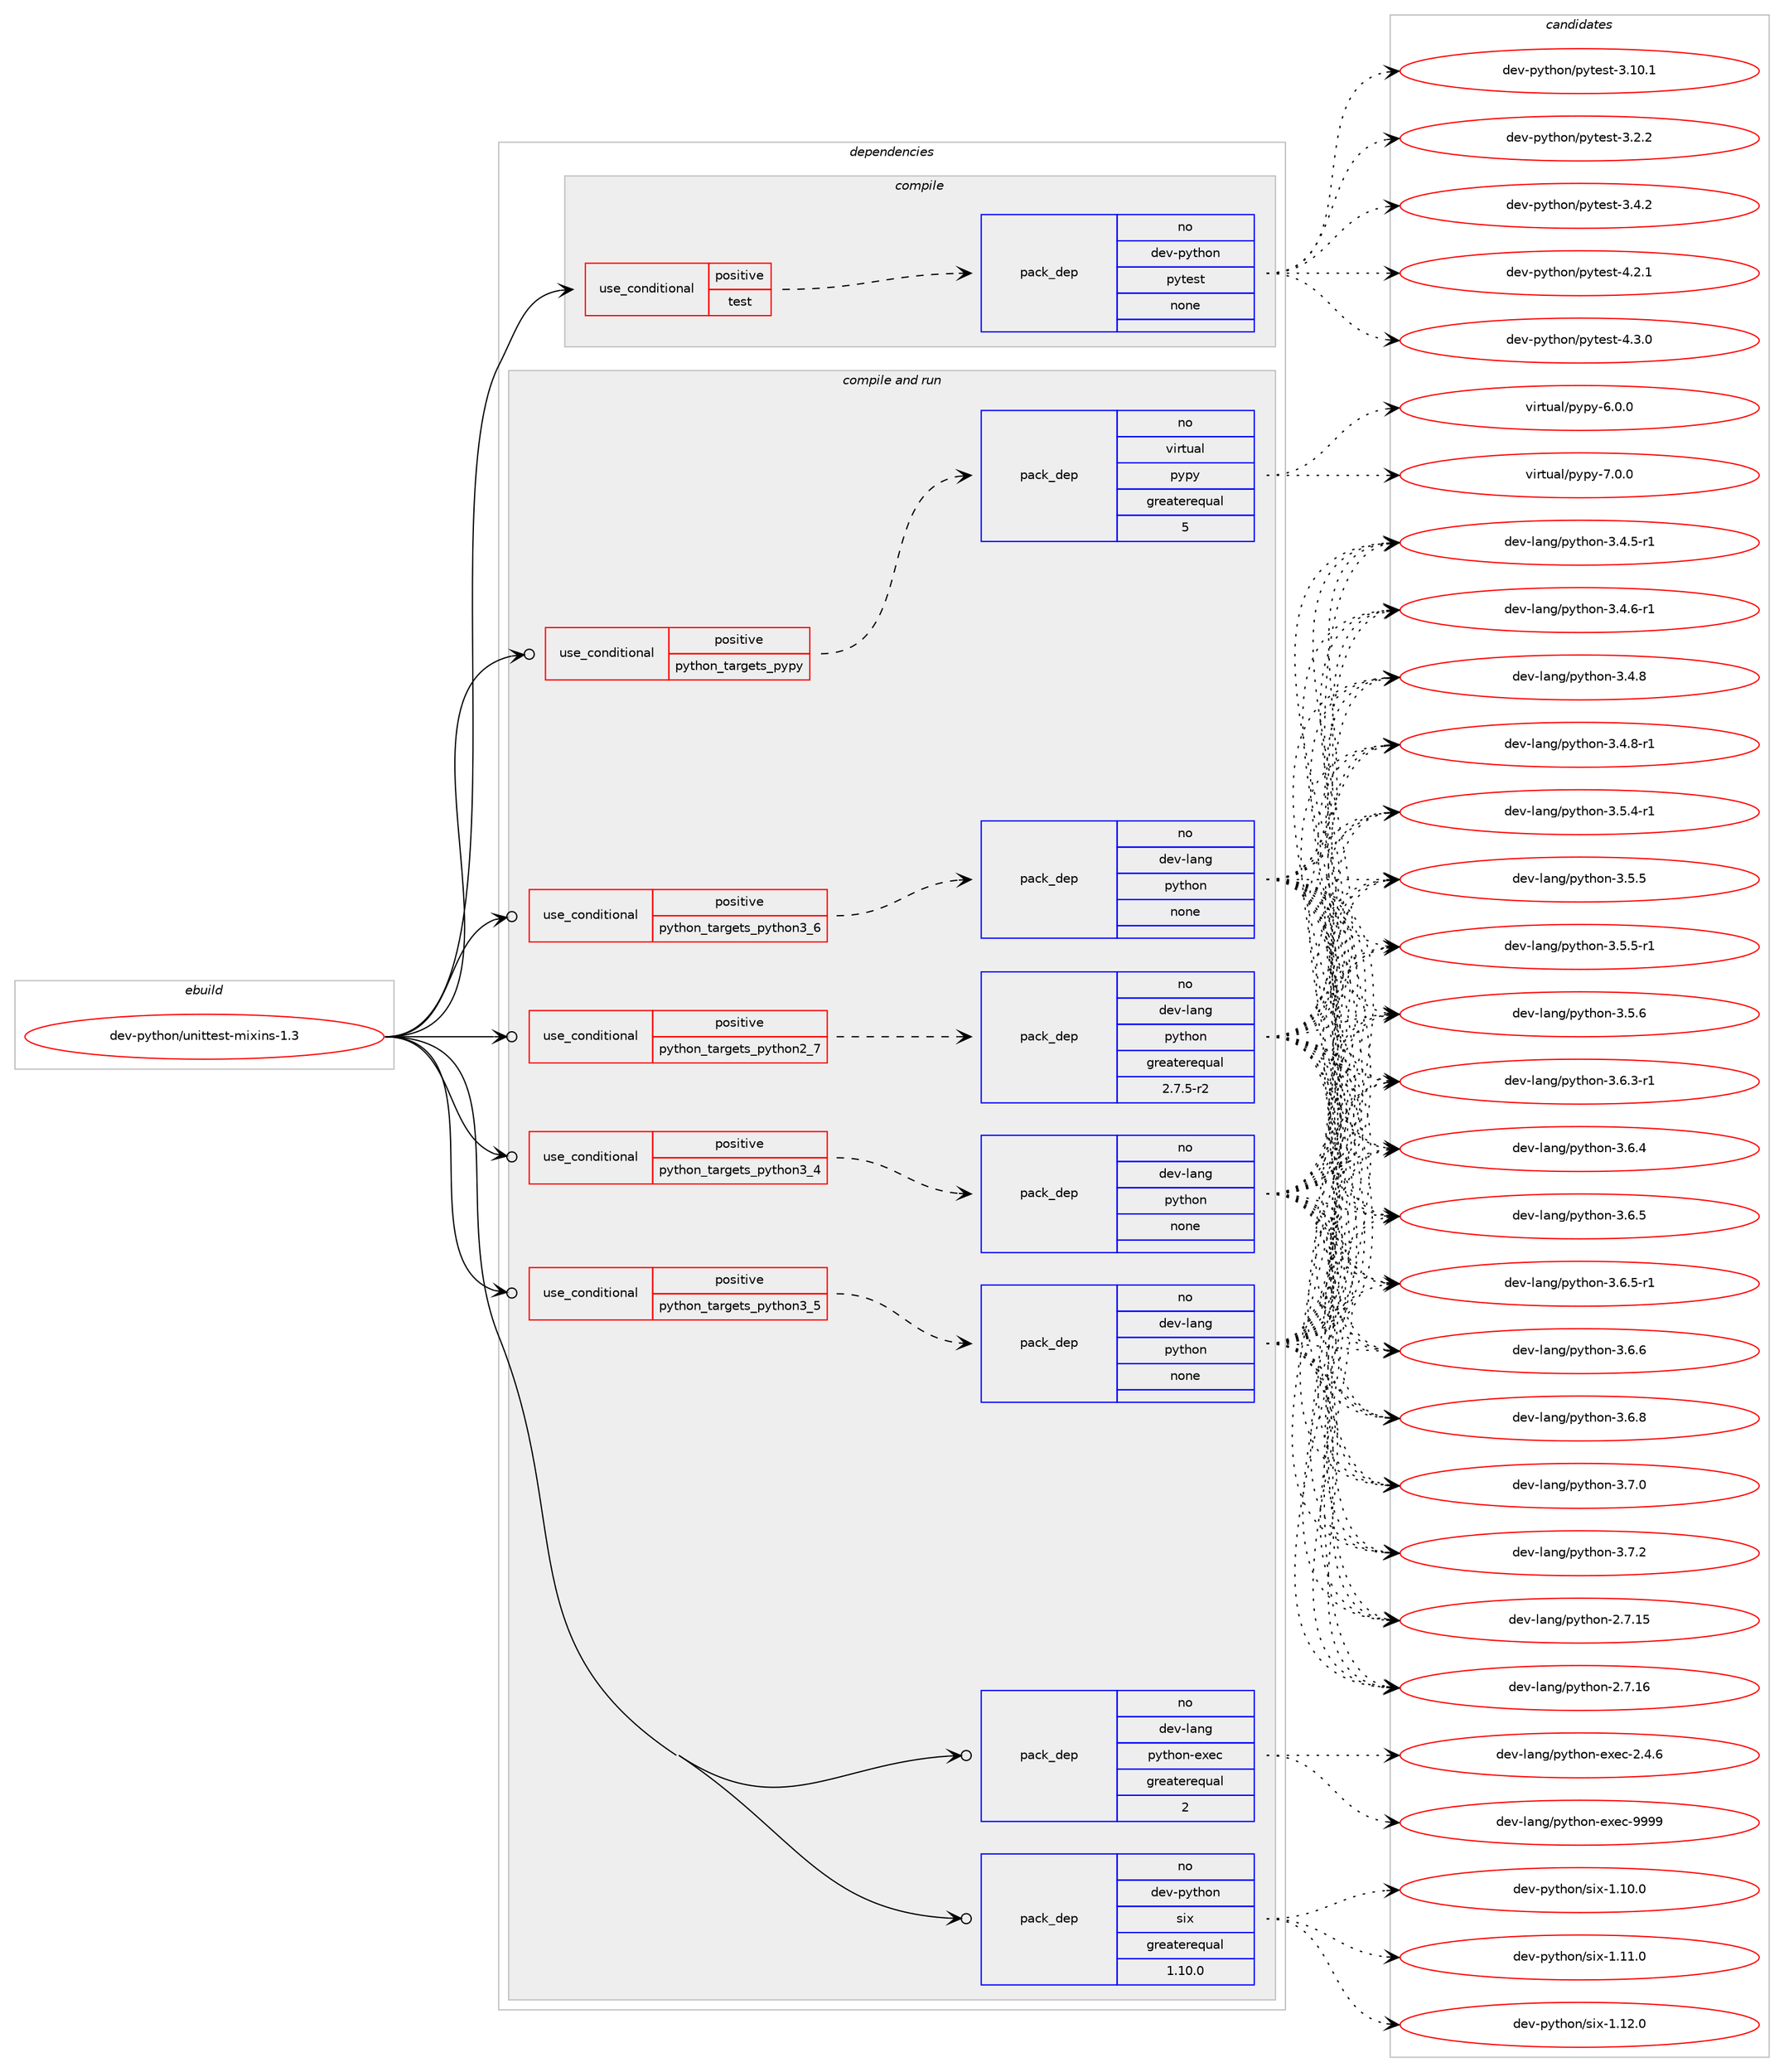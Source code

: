 digraph prolog {

# *************
# Graph options
# *************

newrank=true;
concentrate=true;
compound=true;
graph [rankdir=LR,fontname=Helvetica,fontsize=10,ranksep=1.5];#, ranksep=2.5, nodesep=0.2];
edge  [arrowhead=vee];
node  [fontname=Helvetica,fontsize=10];

# **********
# The ebuild
# **********

subgraph cluster_leftcol {
color=gray;
rank=same;
label=<<i>ebuild</i>>;
id [label="dev-python/unittest-mixins-1.3", color=red, width=4, href="../dev-python/unittest-mixins-1.3.svg"];
}

# ****************
# The dependencies
# ****************

subgraph cluster_midcol {
color=gray;
label=<<i>dependencies</i>>;
subgraph cluster_compile {
fillcolor="#eeeeee";
style=filled;
label=<<i>compile</i>>;
subgraph cond386268 {
dependency1446296 [label=<<TABLE BORDER="0" CELLBORDER="1" CELLSPACING="0" CELLPADDING="4"><TR><TD ROWSPAN="3" CELLPADDING="10">use_conditional</TD></TR><TR><TD>positive</TD></TR><TR><TD>test</TD></TR></TABLE>>, shape=none, color=red];
subgraph pack1036659 {
dependency1446297 [label=<<TABLE BORDER="0" CELLBORDER="1" CELLSPACING="0" CELLPADDING="4" WIDTH="220"><TR><TD ROWSPAN="6" CELLPADDING="30">pack_dep</TD></TR><TR><TD WIDTH="110">no</TD></TR><TR><TD>dev-python</TD></TR><TR><TD>pytest</TD></TR><TR><TD>none</TD></TR><TR><TD></TD></TR></TABLE>>, shape=none, color=blue];
}
dependency1446296:e -> dependency1446297:w [weight=20,style="dashed",arrowhead="vee"];
}
id:e -> dependency1446296:w [weight=20,style="solid",arrowhead="vee"];
}
subgraph cluster_compileandrun {
fillcolor="#eeeeee";
style=filled;
label=<<i>compile and run</i>>;
subgraph cond386269 {
dependency1446298 [label=<<TABLE BORDER="0" CELLBORDER="1" CELLSPACING="0" CELLPADDING="4"><TR><TD ROWSPAN="3" CELLPADDING="10">use_conditional</TD></TR><TR><TD>positive</TD></TR><TR><TD>python_targets_pypy</TD></TR></TABLE>>, shape=none, color=red];
subgraph pack1036660 {
dependency1446299 [label=<<TABLE BORDER="0" CELLBORDER="1" CELLSPACING="0" CELLPADDING="4" WIDTH="220"><TR><TD ROWSPAN="6" CELLPADDING="30">pack_dep</TD></TR><TR><TD WIDTH="110">no</TD></TR><TR><TD>virtual</TD></TR><TR><TD>pypy</TD></TR><TR><TD>greaterequal</TD></TR><TR><TD>5</TD></TR></TABLE>>, shape=none, color=blue];
}
dependency1446298:e -> dependency1446299:w [weight=20,style="dashed",arrowhead="vee"];
}
id:e -> dependency1446298:w [weight=20,style="solid",arrowhead="odotvee"];
subgraph cond386270 {
dependency1446300 [label=<<TABLE BORDER="0" CELLBORDER="1" CELLSPACING="0" CELLPADDING="4"><TR><TD ROWSPAN="3" CELLPADDING="10">use_conditional</TD></TR><TR><TD>positive</TD></TR><TR><TD>python_targets_python2_7</TD></TR></TABLE>>, shape=none, color=red];
subgraph pack1036661 {
dependency1446301 [label=<<TABLE BORDER="0" CELLBORDER="1" CELLSPACING="0" CELLPADDING="4" WIDTH="220"><TR><TD ROWSPAN="6" CELLPADDING="30">pack_dep</TD></TR><TR><TD WIDTH="110">no</TD></TR><TR><TD>dev-lang</TD></TR><TR><TD>python</TD></TR><TR><TD>greaterequal</TD></TR><TR><TD>2.7.5-r2</TD></TR></TABLE>>, shape=none, color=blue];
}
dependency1446300:e -> dependency1446301:w [weight=20,style="dashed",arrowhead="vee"];
}
id:e -> dependency1446300:w [weight=20,style="solid",arrowhead="odotvee"];
subgraph cond386271 {
dependency1446302 [label=<<TABLE BORDER="0" CELLBORDER="1" CELLSPACING="0" CELLPADDING="4"><TR><TD ROWSPAN="3" CELLPADDING="10">use_conditional</TD></TR><TR><TD>positive</TD></TR><TR><TD>python_targets_python3_4</TD></TR></TABLE>>, shape=none, color=red];
subgraph pack1036662 {
dependency1446303 [label=<<TABLE BORDER="0" CELLBORDER="1" CELLSPACING="0" CELLPADDING="4" WIDTH="220"><TR><TD ROWSPAN="6" CELLPADDING="30">pack_dep</TD></TR><TR><TD WIDTH="110">no</TD></TR><TR><TD>dev-lang</TD></TR><TR><TD>python</TD></TR><TR><TD>none</TD></TR><TR><TD></TD></TR></TABLE>>, shape=none, color=blue];
}
dependency1446302:e -> dependency1446303:w [weight=20,style="dashed",arrowhead="vee"];
}
id:e -> dependency1446302:w [weight=20,style="solid",arrowhead="odotvee"];
subgraph cond386272 {
dependency1446304 [label=<<TABLE BORDER="0" CELLBORDER="1" CELLSPACING="0" CELLPADDING="4"><TR><TD ROWSPAN="3" CELLPADDING="10">use_conditional</TD></TR><TR><TD>positive</TD></TR><TR><TD>python_targets_python3_5</TD></TR></TABLE>>, shape=none, color=red];
subgraph pack1036663 {
dependency1446305 [label=<<TABLE BORDER="0" CELLBORDER="1" CELLSPACING="0" CELLPADDING="4" WIDTH="220"><TR><TD ROWSPAN="6" CELLPADDING="30">pack_dep</TD></TR><TR><TD WIDTH="110">no</TD></TR><TR><TD>dev-lang</TD></TR><TR><TD>python</TD></TR><TR><TD>none</TD></TR><TR><TD></TD></TR></TABLE>>, shape=none, color=blue];
}
dependency1446304:e -> dependency1446305:w [weight=20,style="dashed",arrowhead="vee"];
}
id:e -> dependency1446304:w [weight=20,style="solid",arrowhead="odotvee"];
subgraph cond386273 {
dependency1446306 [label=<<TABLE BORDER="0" CELLBORDER="1" CELLSPACING="0" CELLPADDING="4"><TR><TD ROWSPAN="3" CELLPADDING="10">use_conditional</TD></TR><TR><TD>positive</TD></TR><TR><TD>python_targets_python3_6</TD></TR></TABLE>>, shape=none, color=red];
subgraph pack1036664 {
dependency1446307 [label=<<TABLE BORDER="0" CELLBORDER="1" CELLSPACING="0" CELLPADDING="4" WIDTH="220"><TR><TD ROWSPAN="6" CELLPADDING="30">pack_dep</TD></TR><TR><TD WIDTH="110">no</TD></TR><TR><TD>dev-lang</TD></TR><TR><TD>python</TD></TR><TR><TD>none</TD></TR><TR><TD></TD></TR></TABLE>>, shape=none, color=blue];
}
dependency1446306:e -> dependency1446307:w [weight=20,style="dashed",arrowhead="vee"];
}
id:e -> dependency1446306:w [weight=20,style="solid",arrowhead="odotvee"];
subgraph pack1036665 {
dependency1446308 [label=<<TABLE BORDER="0" CELLBORDER="1" CELLSPACING="0" CELLPADDING="4" WIDTH="220"><TR><TD ROWSPAN="6" CELLPADDING="30">pack_dep</TD></TR><TR><TD WIDTH="110">no</TD></TR><TR><TD>dev-lang</TD></TR><TR><TD>python-exec</TD></TR><TR><TD>greaterequal</TD></TR><TR><TD>2</TD></TR></TABLE>>, shape=none, color=blue];
}
id:e -> dependency1446308:w [weight=20,style="solid",arrowhead="odotvee"];
subgraph pack1036666 {
dependency1446309 [label=<<TABLE BORDER="0" CELLBORDER="1" CELLSPACING="0" CELLPADDING="4" WIDTH="220"><TR><TD ROWSPAN="6" CELLPADDING="30">pack_dep</TD></TR><TR><TD WIDTH="110">no</TD></TR><TR><TD>dev-python</TD></TR><TR><TD>six</TD></TR><TR><TD>greaterequal</TD></TR><TR><TD>1.10.0</TD></TR></TABLE>>, shape=none, color=blue];
}
id:e -> dependency1446309:w [weight=20,style="solid",arrowhead="odotvee"];
}
subgraph cluster_run {
fillcolor="#eeeeee";
style=filled;
label=<<i>run</i>>;
}
}

# **************
# The candidates
# **************

subgraph cluster_choices {
rank=same;
color=gray;
label=<<i>candidates</i>>;

subgraph choice1036659 {
color=black;
nodesep=1;
choice100101118451121211161041111104711212111610111511645514649484649 [label="dev-python/pytest-3.10.1", color=red, width=4,href="../dev-python/pytest-3.10.1.svg"];
choice1001011184511212111610411111047112121116101115116455146504650 [label="dev-python/pytest-3.2.2", color=red, width=4,href="../dev-python/pytest-3.2.2.svg"];
choice1001011184511212111610411111047112121116101115116455146524650 [label="dev-python/pytest-3.4.2", color=red, width=4,href="../dev-python/pytest-3.4.2.svg"];
choice1001011184511212111610411111047112121116101115116455246504649 [label="dev-python/pytest-4.2.1", color=red, width=4,href="../dev-python/pytest-4.2.1.svg"];
choice1001011184511212111610411111047112121116101115116455246514648 [label="dev-python/pytest-4.3.0", color=red, width=4,href="../dev-python/pytest-4.3.0.svg"];
dependency1446297:e -> choice100101118451121211161041111104711212111610111511645514649484649:w [style=dotted,weight="100"];
dependency1446297:e -> choice1001011184511212111610411111047112121116101115116455146504650:w [style=dotted,weight="100"];
dependency1446297:e -> choice1001011184511212111610411111047112121116101115116455146524650:w [style=dotted,weight="100"];
dependency1446297:e -> choice1001011184511212111610411111047112121116101115116455246504649:w [style=dotted,weight="100"];
dependency1446297:e -> choice1001011184511212111610411111047112121116101115116455246514648:w [style=dotted,weight="100"];
}
subgraph choice1036660 {
color=black;
nodesep=1;
choice1181051141161179710847112121112121455446484648 [label="virtual/pypy-6.0.0", color=red, width=4,href="../virtual/pypy-6.0.0.svg"];
choice1181051141161179710847112121112121455546484648 [label="virtual/pypy-7.0.0", color=red, width=4,href="../virtual/pypy-7.0.0.svg"];
dependency1446299:e -> choice1181051141161179710847112121112121455446484648:w [style=dotted,weight="100"];
dependency1446299:e -> choice1181051141161179710847112121112121455546484648:w [style=dotted,weight="100"];
}
subgraph choice1036661 {
color=black;
nodesep=1;
choice10010111845108971101034711212111610411111045504655464953 [label="dev-lang/python-2.7.15", color=red, width=4,href="../dev-lang/python-2.7.15.svg"];
choice10010111845108971101034711212111610411111045504655464954 [label="dev-lang/python-2.7.16", color=red, width=4,href="../dev-lang/python-2.7.16.svg"];
choice1001011184510897110103471121211161041111104551465246534511449 [label="dev-lang/python-3.4.5-r1", color=red, width=4,href="../dev-lang/python-3.4.5-r1.svg"];
choice1001011184510897110103471121211161041111104551465246544511449 [label="dev-lang/python-3.4.6-r1", color=red, width=4,href="../dev-lang/python-3.4.6-r1.svg"];
choice100101118451089711010347112121116104111110455146524656 [label="dev-lang/python-3.4.8", color=red, width=4,href="../dev-lang/python-3.4.8.svg"];
choice1001011184510897110103471121211161041111104551465246564511449 [label="dev-lang/python-3.4.8-r1", color=red, width=4,href="../dev-lang/python-3.4.8-r1.svg"];
choice1001011184510897110103471121211161041111104551465346524511449 [label="dev-lang/python-3.5.4-r1", color=red, width=4,href="../dev-lang/python-3.5.4-r1.svg"];
choice100101118451089711010347112121116104111110455146534653 [label="dev-lang/python-3.5.5", color=red, width=4,href="../dev-lang/python-3.5.5.svg"];
choice1001011184510897110103471121211161041111104551465346534511449 [label="dev-lang/python-3.5.5-r1", color=red, width=4,href="../dev-lang/python-3.5.5-r1.svg"];
choice100101118451089711010347112121116104111110455146534654 [label="dev-lang/python-3.5.6", color=red, width=4,href="../dev-lang/python-3.5.6.svg"];
choice1001011184510897110103471121211161041111104551465446514511449 [label="dev-lang/python-3.6.3-r1", color=red, width=4,href="../dev-lang/python-3.6.3-r1.svg"];
choice100101118451089711010347112121116104111110455146544652 [label="dev-lang/python-3.6.4", color=red, width=4,href="../dev-lang/python-3.6.4.svg"];
choice100101118451089711010347112121116104111110455146544653 [label="dev-lang/python-3.6.5", color=red, width=4,href="../dev-lang/python-3.6.5.svg"];
choice1001011184510897110103471121211161041111104551465446534511449 [label="dev-lang/python-3.6.5-r1", color=red, width=4,href="../dev-lang/python-3.6.5-r1.svg"];
choice100101118451089711010347112121116104111110455146544654 [label="dev-lang/python-3.6.6", color=red, width=4,href="../dev-lang/python-3.6.6.svg"];
choice100101118451089711010347112121116104111110455146544656 [label="dev-lang/python-3.6.8", color=red, width=4,href="../dev-lang/python-3.6.8.svg"];
choice100101118451089711010347112121116104111110455146554648 [label="dev-lang/python-3.7.0", color=red, width=4,href="../dev-lang/python-3.7.0.svg"];
choice100101118451089711010347112121116104111110455146554650 [label="dev-lang/python-3.7.2", color=red, width=4,href="../dev-lang/python-3.7.2.svg"];
dependency1446301:e -> choice10010111845108971101034711212111610411111045504655464953:w [style=dotted,weight="100"];
dependency1446301:e -> choice10010111845108971101034711212111610411111045504655464954:w [style=dotted,weight="100"];
dependency1446301:e -> choice1001011184510897110103471121211161041111104551465246534511449:w [style=dotted,weight="100"];
dependency1446301:e -> choice1001011184510897110103471121211161041111104551465246544511449:w [style=dotted,weight="100"];
dependency1446301:e -> choice100101118451089711010347112121116104111110455146524656:w [style=dotted,weight="100"];
dependency1446301:e -> choice1001011184510897110103471121211161041111104551465246564511449:w [style=dotted,weight="100"];
dependency1446301:e -> choice1001011184510897110103471121211161041111104551465346524511449:w [style=dotted,weight="100"];
dependency1446301:e -> choice100101118451089711010347112121116104111110455146534653:w [style=dotted,weight="100"];
dependency1446301:e -> choice1001011184510897110103471121211161041111104551465346534511449:w [style=dotted,weight="100"];
dependency1446301:e -> choice100101118451089711010347112121116104111110455146534654:w [style=dotted,weight="100"];
dependency1446301:e -> choice1001011184510897110103471121211161041111104551465446514511449:w [style=dotted,weight="100"];
dependency1446301:e -> choice100101118451089711010347112121116104111110455146544652:w [style=dotted,weight="100"];
dependency1446301:e -> choice100101118451089711010347112121116104111110455146544653:w [style=dotted,weight="100"];
dependency1446301:e -> choice1001011184510897110103471121211161041111104551465446534511449:w [style=dotted,weight="100"];
dependency1446301:e -> choice100101118451089711010347112121116104111110455146544654:w [style=dotted,weight="100"];
dependency1446301:e -> choice100101118451089711010347112121116104111110455146544656:w [style=dotted,weight="100"];
dependency1446301:e -> choice100101118451089711010347112121116104111110455146554648:w [style=dotted,weight="100"];
dependency1446301:e -> choice100101118451089711010347112121116104111110455146554650:w [style=dotted,weight="100"];
}
subgraph choice1036662 {
color=black;
nodesep=1;
choice10010111845108971101034711212111610411111045504655464953 [label="dev-lang/python-2.7.15", color=red, width=4,href="../dev-lang/python-2.7.15.svg"];
choice10010111845108971101034711212111610411111045504655464954 [label="dev-lang/python-2.7.16", color=red, width=4,href="../dev-lang/python-2.7.16.svg"];
choice1001011184510897110103471121211161041111104551465246534511449 [label="dev-lang/python-3.4.5-r1", color=red, width=4,href="../dev-lang/python-3.4.5-r1.svg"];
choice1001011184510897110103471121211161041111104551465246544511449 [label="dev-lang/python-3.4.6-r1", color=red, width=4,href="../dev-lang/python-3.4.6-r1.svg"];
choice100101118451089711010347112121116104111110455146524656 [label="dev-lang/python-3.4.8", color=red, width=4,href="../dev-lang/python-3.4.8.svg"];
choice1001011184510897110103471121211161041111104551465246564511449 [label="dev-lang/python-3.4.8-r1", color=red, width=4,href="../dev-lang/python-3.4.8-r1.svg"];
choice1001011184510897110103471121211161041111104551465346524511449 [label="dev-lang/python-3.5.4-r1", color=red, width=4,href="../dev-lang/python-3.5.4-r1.svg"];
choice100101118451089711010347112121116104111110455146534653 [label="dev-lang/python-3.5.5", color=red, width=4,href="../dev-lang/python-3.5.5.svg"];
choice1001011184510897110103471121211161041111104551465346534511449 [label="dev-lang/python-3.5.5-r1", color=red, width=4,href="../dev-lang/python-3.5.5-r1.svg"];
choice100101118451089711010347112121116104111110455146534654 [label="dev-lang/python-3.5.6", color=red, width=4,href="../dev-lang/python-3.5.6.svg"];
choice1001011184510897110103471121211161041111104551465446514511449 [label="dev-lang/python-3.6.3-r1", color=red, width=4,href="../dev-lang/python-3.6.3-r1.svg"];
choice100101118451089711010347112121116104111110455146544652 [label="dev-lang/python-3.6.4", color=red, width=4,href="../dev-lang/python-3.6.4.svg"];
choice100101118451089711010347112121116104111110455146544653 [label="dev-lang/python-3.6.5", color=red, width=4,href="../dev-lang/python-3.6.5.svg"];
choice1001011184510897110103471121211161041111104551465446534511449 [label="dev-lang/python-3.6.5-r1", color=red, width=4,href="../dev-lang/python-3.6.5-r1.svg"];
choice100101118451089711010347112121116104111110455146544654 [label="dev-lang/python-3.6.6", color=red, width=4,href="../dev-lang/python-3.6.6.svg"];
choice100101118451089711010347112121116104111110455146544656 [label="dev-lang/python-3.6.8", color=red, width=4,href="../dev-lang/python-3.6.8.svg"];
choice100101118451089711010347112121116104111110455146554648 [label="dev-lang/python-3.7.0", color=red, width=4,href="../dev-lang/python-3.7.0.svg"];
choice100101118451089711010347112121116104111110455146554650 [label="dev-lang/python-3.7.2", color=red, width=4,href="../dev-lang/python-3.7.2.svg"];
dependency1446303:e -> choice10010111845108971101034711212111610411111045504655464953:w [style=dotted,weight="100"];
dependency1446303:e -> choice10010111845108971101034711212111610411111045504655464954:w [style=dotted,weight="100"];
dependency1446303:e -> choice1001011184510897110103471121211161041111104551465246534511449:w [style=dotted,weight="100"];
dependency1446303:e -> choice1001011184510897110103471121211161041111104551465246544511449:w [style=dotted,weight="100"];
dependency1446303:e -> choice100101118451089711010347112121116104111110455146524656:w [style=dotted,weight="100"];
dependency1446303:e -> choice1001011184510897110103471121211161041111104551465246564511449:w [style=dotted,weight="100"];
dependency1446303:e -> choice1001011184510897110103471121211161041111104551465346524511449:w [style=dotted,weight="100"];
dependency1446303:e -> choice100101118451089711010347112121116104111110455146534653:w [style=dotted,weight="100"];
dependency1446303:e -> choice1001011184510897110103471121211161041111104551465346534511449:w [style=dotted,weight="100"];
dependency1446303:e -> choice100101118451089711010347112121116104111110455146534654:w [style=dotted,weight="100"];
dependency1446303:e -> choice1001011184510897110103471121211161041111104551465446514511449:w [style=dotted,weight="100"];
dependency1446303:e -> choice100101118451089711010347112121116104111110455146544652:w [style=dotted,weight="100"];
dependency1446303:e -> choice100101118451089711010347112121116104111110455146544653:w [style=dotted,weight="100"];
dependency1446303:e -> choice1001011184510897110103471121211161041111104551465446534511449:w [style=dotted,weight="100"];
dependency1446303:e -> choice100101118451089711010347112121116104111110455146544654:w [style=dotted,weight="100"];
dependency1446303:e -> choice100101118451089711010347112121116104111110455146544656:w [style=dotted,weight="100"];
dependency1446303:e -> choice100101118451089711010347112121116104111110455146554648:w [style=dotted,weight="100"];
dependency1446303:e -> choice100101118451089711010347112121116104111110455146554650:w [style=dotted,weight="100"];
}
subgraph choice1036663 {
color=black;
nodesep=1;
choice10010111845108971101034711212111610411111045504655464953 [label="dev-lang/python-2.7.15", color=red, width=4,href="../dev-lang/python-2.7.15.svg"];
choice10010111845108971101034711212111610411111045504655464954 [label="dev-lang/python-2.7.16", color=red, width=4,href="../dev-lang/python-2.7.16.svg"];
choice1001011184510897110103471121211161041111104551465246534511449 [label="dev-lang/python-3.4.5-r1", color=red, width=4,href="../dev-lang/python-3.4.5-r1.svg"];
choice1001011184510897110103471121211161041111104551465246544511449 [label="dev-lang/python-3.4.6-r1", color=red, width=4,href="../dev-lang/python-3.4.6-r1.svg"];
choice100101118451089711010347112121116104111110455146524656 [label="dev-lang/python-3.4.8", color=red, width=4,href="../dev-lang/python-3.4.8.svg"];
choice1001011184510897110103471121211161041111104551465246564511449 [label="dev-lang/python-3.4.8-r1", color=red, width=4,href="../dev-lang/python-3.4.8-r1.svg"];
choice1001011184510897110103471121211161041111104551465346524511449 [label="dev-lang/python-3.5.4-r1", color=red, width=4,href="../dev-lang/python-3.5.4-r1.svg"];
choice100101118451089711010347112121116104111110455146534653 [label="dev-lang/python-3.5.5", color=red, width=4,href="../dev-lang/python-3.5.5.svg"];
choice1001011184510897110103471121211161041111104551465346534511449 [label="dev-lang/python-3.5.5-r1", color=red, width=4,href="../dev-lang/python-3.5.5-r1.svg"];
choice100101118451089711010347112121116104111110455146534654 [label="dev-lang/python-3.5.6", color=red, width=4,href="../dev-lang/python-3.5.6.svg"];
choice1001011184510897110103471121211161041111104551465446514511449 [label="dev-lang/python-3.6.3-r1", color=red, width=4,href="../dev-lang/python-3.6.3-r1.svg"];
choice100101118451089711010347112121116104111110455146544652 [label="dev-lang/python-3.6.4", color=red, width=4,href="../dev-lang/python-3.6.4.svg"];
choice100101118451089711010347112121116104111110455146544653 [label="dev-lang/python-3.6.5", color=red, width=4,href="../dev-lang/python-3.6.5.svg"];
choice1001011184510897110103471121211161041111104551465446534511449 [label="dev-lang/python-3.6.5-r1", color=red, width=4,href="../dev-lang/python-3.6.5-r1.svg"];
choice100101118451089711010347112121116104111110455146544654 [label="dev-lang/python-3.6.6", color=red, width=4,href="../dev-lang/python-3.6.6.svg"];
choice100101118451089711010347112121116104111110455146544656 [label="dev-lang/python-3.6.8", color=red, width=4,href="../dev-lang/python-3.6.8.svg"];
choice100101118451089711010347112121116104111110455146554648 [label="dev-lang/python-3.7.0", color=red, width=4,href="../dev-lang/python-3.7.0.svg"];
choice100101118451089711010347112121116104111110455146554650 [label="dev-lang/python-3.7.2", color=red, width=4,href="../dev-lang/python-3.7.2.svg"];
dependency1446305:e -> choice10010111845108971101034711212111610411111045504655464953:w [style=dotted,weight="100"];
dependency1446305:e -> choice10010111845108971101034711212111610411111045504655464954:w [style=dotted,weight="100"];
dependency1446305:e -> choice1001011184510897110103471121211161041111104551465246534511449:w [style=dotted,weight="100"];
dependency1446305:e -> choice1001011184510897110103471121211161041111104551465246544511449:w [style=dotted,weight="100"];
dependency1446305:e -> choice100101118451089711010347112121116104111110455146524656:w [style=dotted,weight="100"];
dependency1446305:e -> choice1001011184510897110103471121211161041111104551465246564511449:w [style=dotted,weight="100"];
dependency1446305:e -> choice1001011184510897110103471121211161041111104551465346524511449:w [style=dotted,weight="100"];
dependency1446305:e -> choice100101118451089711010347112121116104111110455146534653:w [style=dotted,weight="100"];
dependency1446305:e -> choice1001011184510897110103471121211161041111104551465346534511449:w [style=dotted,weight="100"];
dependency1446305:e -> choice100101118451089711010347112121116104111110455146534654:w [style=dotted,weight="100"];
dependency1446305:e -> choice1001011184510897110103471121211161041111104551465446514511449:w [style=dotted,weight="100"];
dependency1446305:e -> choice100101118451089711010347112121116104111110455146544652:w [style=dotted,weight="100"];
dependency1446305:e -> choice100101118451089711010347112121116104111110455146544653:w [style=dotted,weight="100"];
dependency1446305:e -> choice1001011184510897110103471121211161041111104551465446534511449:w [style=dotted,weight="100"];
dependency1446305:e -> choice100101118451089711010347112121116104111110455146544654:w [style=dotted,weight="100"];
dependency1446305:e -> choice100101118451089711010347112121116104111110455146544656:w [style=dotted,weight="100"];
dependency1446305:e -> choice100101118451089711010347112121116104111110455146554648:w [style=dotted,weight="100"];
dependency1446305:e -> choice100101118451089711010347112121116104111110455146554650:w [style=dotted,weight="100"];
}
subgraph choice1036664 {
color=black;
nodesep=1;
choice10010111845108971101034711212111610411111045504655464953 [label="dev-lang/python-2.7.15", color=red, width=4,href="../dev-lang/python-2.7.15.svg"];
choice10010111845108971101034711212111610411111045504655464954 [label="dev-lang/python-2.7.16", color=red, width=4,href="../dev-lang/python-2.7.16.svg"];
choice1001011184510897110103471121211161041111104551465246534511449 [label="dev-lang/python-3.4.5-r1", color=red, width=4,href="../dev-lang/python-3.4.5-r1.svg"];
choice1001011184510897110103471121211161041111104551465246544511449 [label="dev-lang/python-3.4.6-r1", color=red, width=4,href="../dev-lang/python-3.4.6-r1.svg"];
choice100101118451089711010347112121116104111110455146524656 [label="dev-lang/python-3.4.8", color=red, width=4,href="../dev-lang/python-3.4.8.svg"];
choice1001011184510897110103471121211161041111104551465246564511449 [label="dev-lang/python-3.4.8-r1", color=red, width=4,href="../dev-lang/python-3.4.8-r1.svg"];
choice1001011184510897110103471121211161041111104551465346524511449 [label="dev-lang/python-3.5.4-r1", color=red, width=4,href="../dev-lang/python-3.5.4-r1.svg"];
choice100101118451089711010347112121116104111110455146534653 [label="dev-lang/python-3.5.5", color=red, width=4,href="../dev-lang/python-3.5.5.svg"];
choice1001011184510897110103471121211161041111104551465346534511449 [label="dev-lang/python-3.5.5-r1", color=red, width=4,href="../dev-lang/python-3.5.5-r1.svg"];
choice100101118451089711010347112121116104111110455146534654 [label="dev-lang/python-3.5.6", color=red, width=4,href="../dev-lang/python-3.5.6.svg"];
choice1001011184510897110103471121211161041111104551465446514511449 [label="dev-lang/python-3.6.3-r1", color=red, width=4,href="../dev-lang/python-3.6.3-r1.svg"];
choice100101118451089711010347112121116104111110455146544652 [label="dev-lang/python-3.6.4", color=red, width=4,href="../dev-lang/python-3.6.4.svg"];
choice100101118451089711010347112121116104111110455146544653 [label="dev-lang/python-3.6.5", color=red, width=4,href="../dev-lang/python-3.6.5.svg"];
choice1001011184510897110103471121211161041111104551465446534511449 [label="dev-lang/python-3.6.5-r1", color=red, width=4,href="../dev-lang/python-3.6.5-r1.svg"];
choice100101118451089711010347112121116104111110455146544654 [label="dev-lang/python-3.6.6", color=red, width=4,href="../dev-lang/python-3.6.6.svg"];
choice100101118451089711010347112121116104111110455146544656 [label="dev-lang/python-3.6.8", color=red, width=4,href="../dev-lang/python-3.6.8.svg"];
choice100101118451089711010347112121116104111110455146554648 [label="dev-lang/python-3.7.0", color=red, width=4,href="../dev-lang/python-3.7.0.svg"];
choice100101118451089711010347112121116104111110455146554650 [label="dev-lang/python-3.7.2", color=red, width=4,href="../dev-lang/python-3.7.2.svg"];
dependency1446307:e -> choice10010111845108971101034711212111610411111045504655464953:w [style=dotted,weight="100"];
dependency1446307:e -> choice10010111845108971101034711212111610411111045504655464954:w [style=dotted,weight="100"];
dependency1446307:e -> choice1001011184510897110103471121211161041111104551465246534511449:w [style=dotted,weight="100"];
dependency1446307:e -> choice1001011184510897110103471121211161041111104551465246544511449:w [style=dotted,weight="100"];
dependency1446307:e -> choice100101118451089711010347112121116104111110455146524656:w [style=dotted,weight="100"];
dependency1446307:e -> choice1001011184510897110103471121211161041111104551465246564511449:w [style=dotted,weight="100"];
dependency1446307:e -> choice1001011184510897110103471121211161041111104551465346524511449:w [style=dotted,weight="100"];
dependency1446307:e -> choice100101118451089711010347112121116104111110455146534653:w [style=dotted,weight="100"];
dependency1446307:e -> choice1001011184510897110103471121211161041111104551465346534511449:w [style=dotted,weight="100"];
dependency1446307:e -> choice100101118451089711010347112121116104111110455146534654:w [style=dotted,weight="100"];
dependency1446307:e -> choice1001011184510897110103471121211161041111104551465446514511449:w [style=dotted,weight="100"];
dependency1446307:e -> choice100101118451089711010347112121116104111110455146544652:w [style=dotted,weight="100"];
dependency1446307:e -> choice100101118451089711010347112121116104111110455146544653:w [style=dotted,weight="100"];
dependency1446307:e -> choice1001011184510897110103471121211161041111104551465446534511449:w [style=dotted,weight="100"];
dependency1446307:e -> choice100101118451089711010347112121116104111110455146544654:w [style=dotted,weight="100"];
dependency1446307:e -> choice100101118451089711010347112121116104111110455146544656:w [style=dotted,weight="100"];
dependency1446307:e -> choice100101118451089711010347112121116104111110455146554648:w [style=dotted,weight="100"];
dependency1446307:e -> choice100101118451089711010347112121116104111110455146554650:w [style=dotted,weight="100"];
}
subgraph choice1036665 {
color=black;
nodesep=1;
choice1001011184510897110103471121211161041111104510112010199455046524654 [label="dev-lang/python-exec-2.4.6", color=red, width=4,href="../dev-lang/python-exec-2.4.6.svg"];
choice10010111845108971101034711212111610411111045101120101994557575757 [label="dev-lang/python-exec-9999", color=red, width=4,href="../dev-lang/python-exec-9999.svg"];
dependency1446308:e -> choice1001011184510897110103471121211161041111104510112010199455046524654:w [style=dotted,weight="100"];
dependency1446308:e -> choice10010111845108971101034711212111610411111045101120101994557575757:w [style=dotted,weight="100"];
}
subgraph choice1036666 {
color=black;
nodesep=1;
choice100101118451121211161041111104711510512045494649484648 [label="dev-python/six-1.10.0", color=red, width=4,href="../dev-python/six-1.10.0.svg"];
choice100101118451121211161041111104711510512045494649494648 [label="dev-python/six-1.11.0", color=red, width=4,href="../dev-python/six-1.11.0.svg"];
choice100101118451121211161041111104711510512045494649504648 [label="dev-python/six-1.12.0", color=red, width=4,href="../dev-python/six-1.12.0.svg"];
dependency1446309:e -> choice100101118451121211161041111104711510512045494649484648:w [style=dotted,weight="100"];
dependency1446309:e -> choice100101118451121211161041111104711510512045494649494648:w [style=dotted,weight="100"];
dependency1446309:e -> choice100101118451121211161041111104711510512045494649504648:w [style=dotted,weight="100"];
}
}

}

